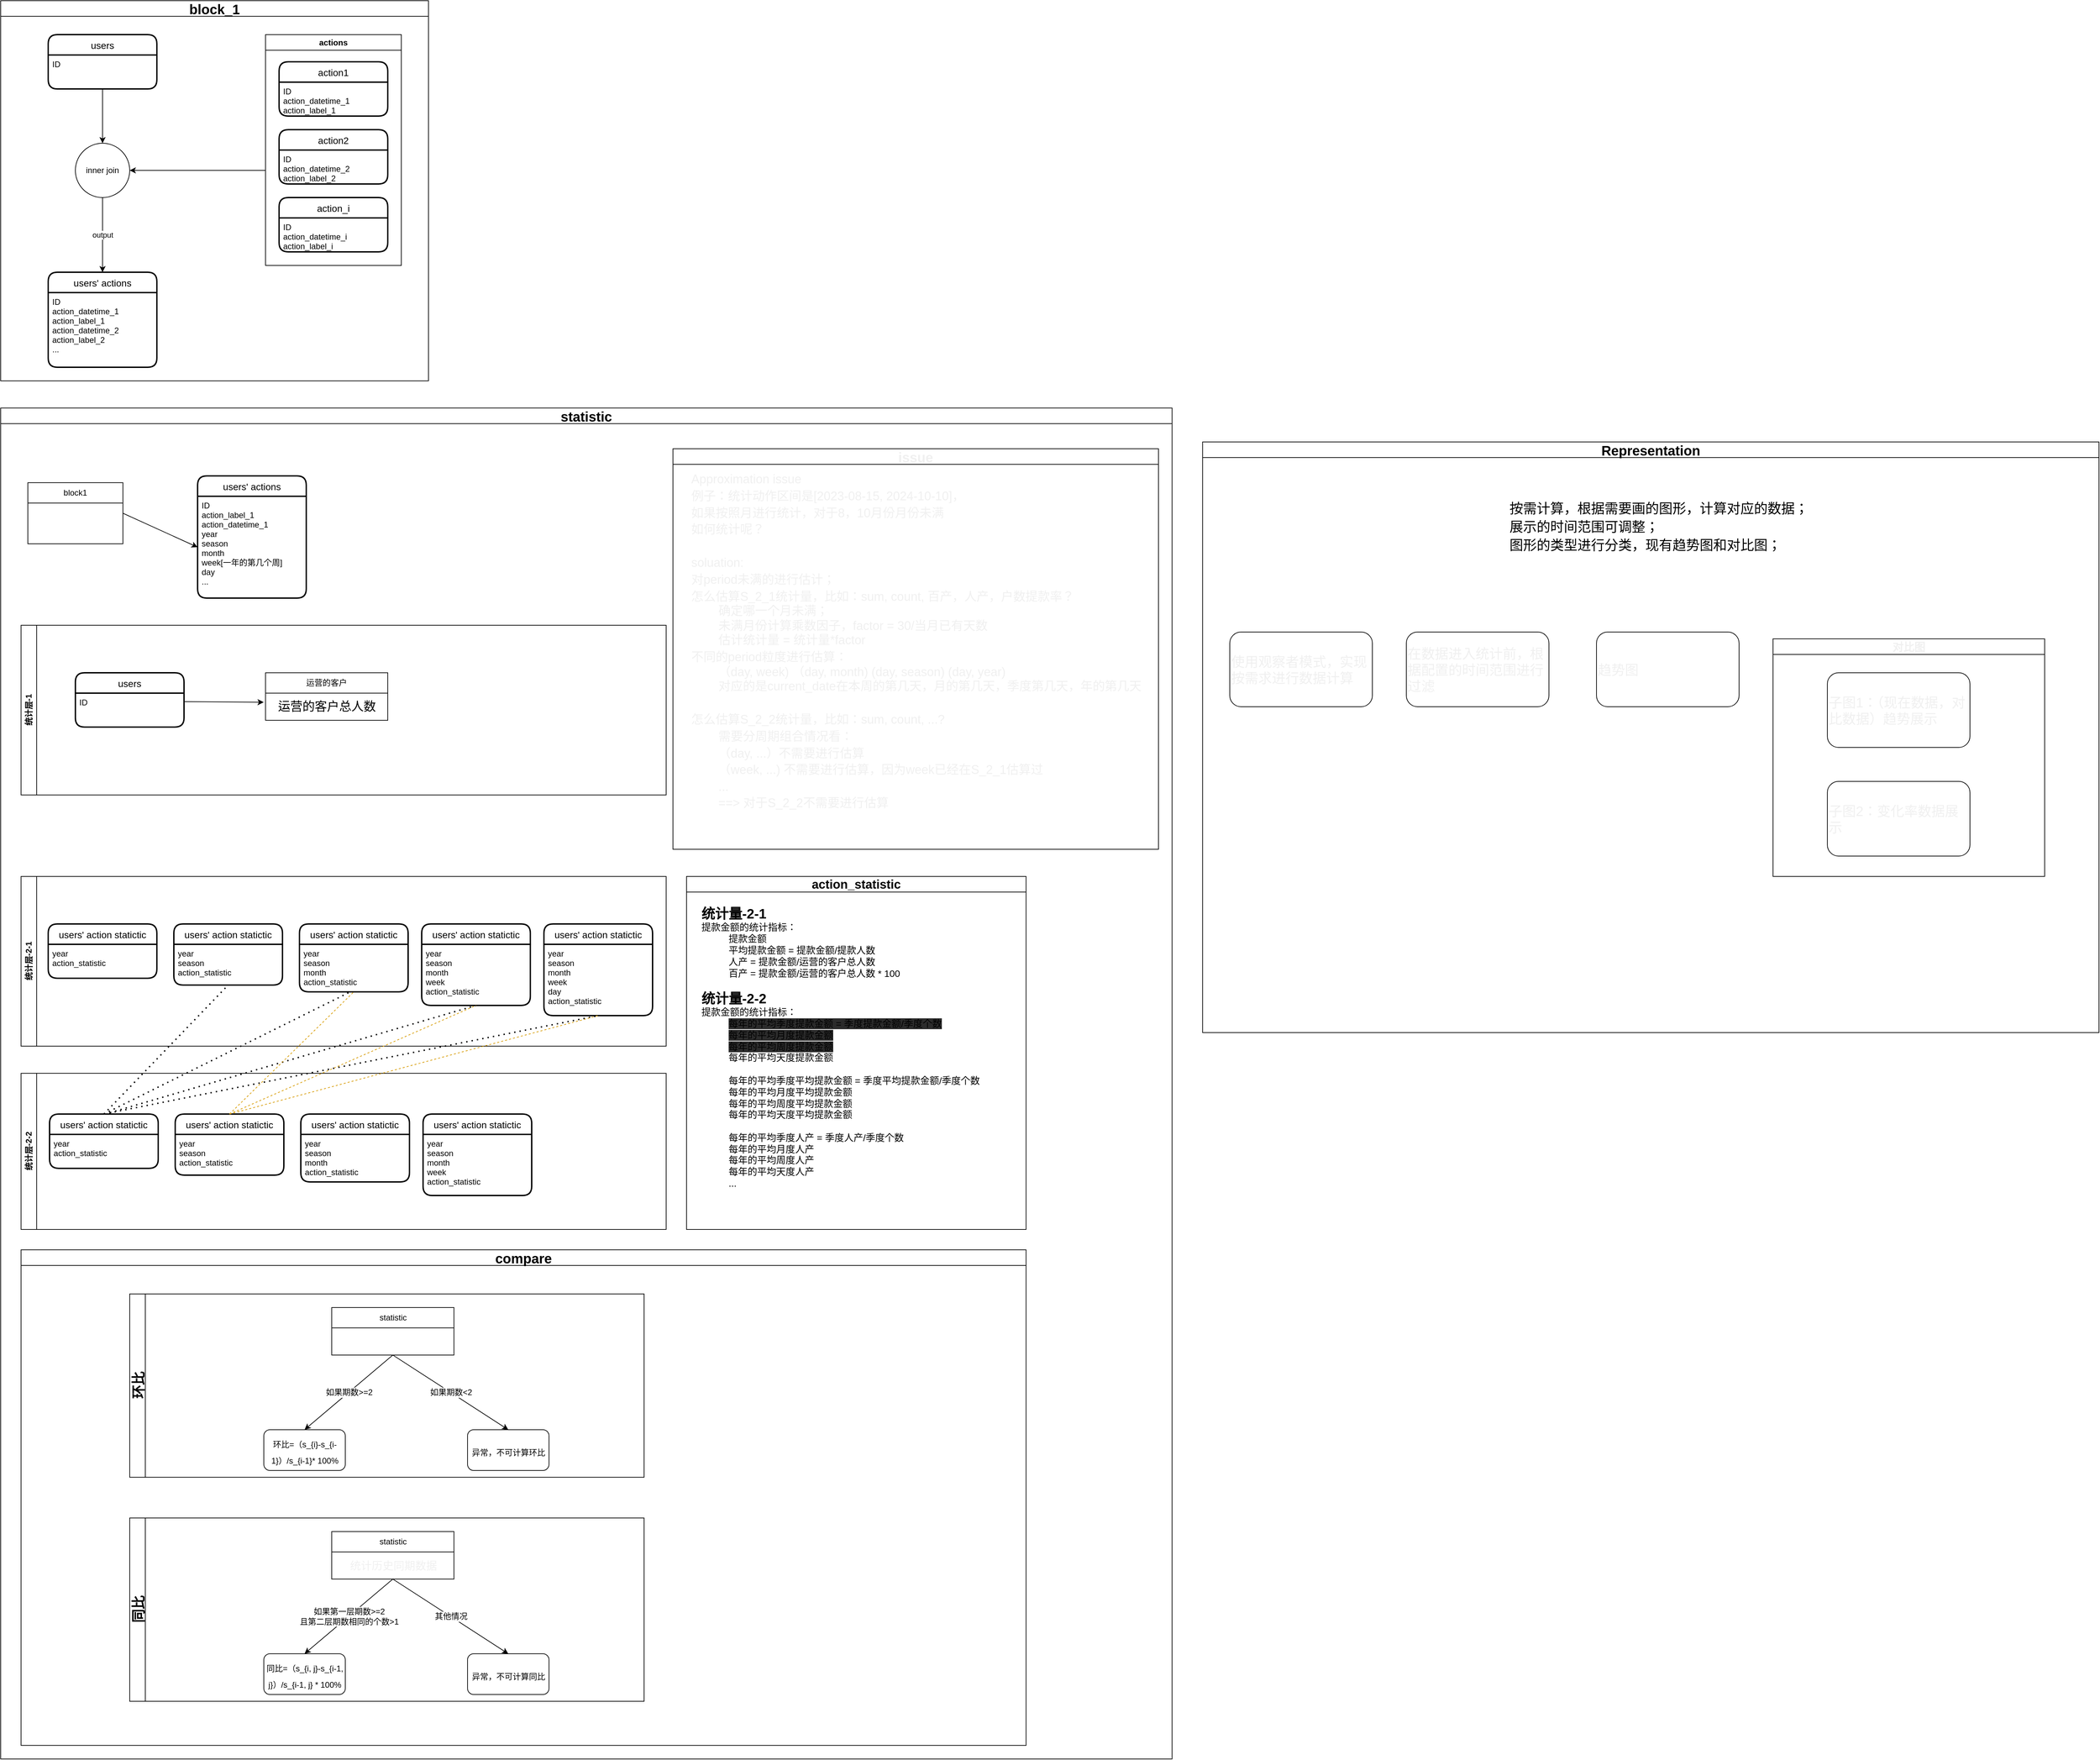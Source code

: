 <mxfile>
    <diagram id="wq6SJmn1VP6EEYiqU1X9" name="Page-1">
        <mxGraphModel dx="3315" dy="1068" grid="1" gridSize="10" guides="1" tooltips="1" connect="1" arrows="1" fold="1" page="1" pageScale="1" pageWidth="850" pageHeight="1100" math="0" shadow="0">
            <root>
                <mxCell id="0"/>
                <mxCell id="1" parent="0"/>
                <mxCell id="5" value="&lt;font style=&quot;font-size: 20px;&quot;&gt;block_1&lt;/font&gt;" style="swimlane;whiteSpace=wrap;html=1;" vertex="1" parent="1">
                    <mxGeometry x="-760" y="60" width="630" height="560" as="geometry"/>
                </mxCell>
                <mxCell id="6" value="users" style="swimlane;childLayout=stackLayout;horizontal=1;startSize=30;horizontalStack=0;rounded=1;fontSize=14;fontStyle=0;strokeWidth=2;resizeParent=0;resizeLast=1;shadow=0;dashed=0;align=center;" vertex="1" parent="5">
                    <mxGeometry x="70" y="50" width="160" height="80" as="geometry"/>
                </mxCell>
                <mxCell id="7" value="ID&#10;" style="align=left;strokeColor=none;fillColor=none;spacingLeft=4;fontSize=12;verticalAlign=top;resizable=0;rotatable=0;part=1;" vertex="1" parent="6">
                    <mxGeometry y="30" width="160" height="50" as="geometry"/>
                </mxCell>
                <mxCell id="8" value="actions" style="swimlane;whiteSpace=wrap;html=1;" vertex="1" parent="5">
                    <mxGeometry x="390" y="50" width="200" height="340" as="geometry"/>
                </mxCell>
                <mxCell id="9" value="action1" style="swimlane;childLayout=stackLayout;horizontal=1;startSize=30;horizontalStack=0;rounded=1;fontSize=14;fontStyle=0;strokeWidth=2;resizeParent=0;resizeLast=1;shadow=0;dashed=0;align=center;" vertex="1" parent="8">
                    <mxGeometry x="20" y="40" width="160" height="80" as="geometry"/>
                </mxCell>
                <mxCell id="10" value="ID&#10;action_datetime_1&#10;action_label_1" style="align=left;strokeColor=none;fillColor=none;spacingLeft=4;fontSize=12;verticalAlign=top;resizable=0;rotatable=0;part=1;" vertex="1" parent="9">
                    <mxGeometry y="30" width="160" height="50" as="geometry"/>
                </mxCell>
                <mxCell id="11" value="action2" style="swimlane;childLayout=stackLayout;horizontal=1;startSize=30;horizontalStack=0;rounded=1;fontSize=14;fontStyle=0;strokeWidth=2;resizeParent=0;resizeLast=1;shadow=0;dashed=0;align=center;" vertex="1" parent="8">
                    <mxGeometry x="20" y="140" width="160" height="80" as="geometry"/>
                </mxCell>
                <mxCell id="12" value="ID&#10;action_datetime_2&#10;action_label_2" style="align=left;strokeColor=none;fillColor=none;spacingLeft=4;fontSize=12;verticalAlign=top;resizable=0;rotatable=0;part=1;" vertex="1" parent="11">
                    <mxGeometry y="30" width="160" height="50" as="geometry"/>
                </mxCell>
                <mxCell id="13" value="action_i" style="swimlane;childLayout=stackLayout;horizontal=1;startSize=30;horizontalStack=0;rounded=1;fontSize=14;fontStyle=0;strokeWidth=2;resizeParent=0;resizeLast=1;shadow=0;dashed=0;align=center;" vertex="1" parent="8">
                    <mxGeometry x="20" y="240" width="160" height="80" as="geometry"/>
                </mxCell>
                <mxCell id="14" value="ID&#10;action_datetime_i&#10;action_label_i" style="align=left;strokeColor=none;fillColor=none;spacingLeft=4;fontSize=12;verticalAlign=top;resizable=0;rotatable=0;part=1;" vertex="1" parent="13">
                    <mxGeometry y="30" width="160" height="50" as="geometry"/>
                </mxCell>
                <mxCell id="15" value="inner join" style="ellipse;whiteSpace=wrap;html=1;aspect=fixed;" vertex="1" parent="5">
                    <mxGeometry x="110" y="210" width="80" height="80" as="geometry"/>
                </mxCell>
                <mxCell id="16" value="" style="endArrow=classic;html=1;exitX=0.5;exitY=1;exitDx=0;exitDy=0;" edge="1" parent="5" source="7" target="15">
                    <mxGeometry width="50" height="50" relative="1" as="geometry">
                        <mxPoint x="270" y="390" as="sourcePoint"/>
                        <mxPoint x="320" y="340" as="targetPoint"/>
                    </mxGeometry>
                </mxCell>
                <mxCell id="17" value="users' actions" style="swimlane;childLayout=stackLayout;horizontal=1;startSize=30;horizontalStack=0;rounded=1;fontSize=14;fontStyle=0;strokeWidth=2;resizeParent=0;resizeLast=1;shadow=0;dashed=0;align=center;" vertex="1" parent="5">
                    <mxGeometry x="70" y="400" width="160" height="140" as="geometry"/>
                </mxCell>
                <mxCell id="18" value="ID&#10;action_datetime_1&#10;action_label_1&#10;action_datetime_2&#10;action_label_2&#10;..." style="align=left;strokeColor=none;fillColor=none;spacingLeft=4;fontSize=12;verticalAlign=top;resizable=0;rotatable=0;part=1;" vertex="1" parent="17">
                    <mxGeometry y="30" width="160" height="110" as="geometry"/>
                </mxCell>
                <mxCell id="19" value="" style="endArrow=classic;html=1;exitX=0.5;exitY=1;exitDx=0;exitDy=0;entryX=0.5;entryY=0;entryDx=0;entryDy=0;" edge="1" parent="5" source="15" target="17">
                    <mxGeometry relative="1" as="geometry">
                        <mxPoint x="240" y="360" as="sourcePoint"/>
                        <mxPoint x="340" y="360" as="targetPoint"/>
                    </mxGeometry>
                </mxCell>
                <mxCell id="20" value="output" style="edgeLabel;resizable=0;html=1;align=center;verticalAlign=middle;" connectable="0" vertex="1" parent="19">
                    <mxGeometry relative="1" as="geometry"/>
                </mxCell>
                <mxCell id="21" value="" style="endArrow=classic;html=1;fontColor=#f0f0f0;entryX=1;entryY=0.5;entryDx=0;entryDy=0;" edge="1" parent="5" target="15">
                    <mxGeometry width="50" height="50" relative="1" as="geometry">
                        <mxPoint x="390" y="250" as="sourcePoint"/>
                        <mxPoint x="530" y="180" as="targetPoint"/>
                    </mxGeometry>
                </mxCell>
                <mxCell id="22" value="&lt;font style=&quot;font-size: 20px;&quot;&gt;statistic&lt;/font&gt;" style="swimlane;whiteSpace=wrap;html=1;startSize=23;" vertex="1" parent="1">
                    <mxGeometry x="-760" y="660" width="1725" height="1990" as="geometry"/>
                </mxCell>
                <mxCell id="23" value="users' actions" style="swimlane;childLayout=stackLayout;horizontal=1;startSize=30;horizontalStack=0;rounded=1;fontSize=14;fontStyle=0;strokeWidth=2;resizeParent=0;resizeLast=1;shadow=0;dashed=0;align=center;" vertex="1" parent="22">
                    <mxGeometry x="290" y="100" width="160" height="180" as="geometry"/>
                </mxCell>
                <mxCell id="24" value="ID&#10;action_label_1&#10;action_datetime_1&#10;year&#10;season&#10;month&#10;week[一年的第几个周]&#10;day&#10;..." style="align=left;strokeColor=none;fillColor=none;spacingLeft=4;fontSize=12;verticalAlign=top;resizable=0;rotatable=0;part=1;" vertex="1" parent="23">
                    <mxGeometry y="30" width="160" height="150" as="geometry"/>
                </mxCell>
                <mxCell id="25" value="block1" style="swimlane;fontStyle=0;childLayout=stackLayout;horizontal=1;startSize=30;horizontalStack=0;resizeParent=1;resizeParentMax=0;resizeLast=0;collapsible=1;marginBottom=0;whiteSpace=wrap;html=1;" vertex="1" parent="22">
                    <mxGeometry x="40" y="110" width="140" height="90" as="geometry"/>
                </mxCell>
                <mxCell id="29" value="" style="endArrow=classic;html=1;entryX=0;entryY=0.5;entryDx=0;entryDy=0;exitX=1;exitY=0.5;exitDx=0;exitDy=0;" edge="1" parent="22" source="25" target="24">
                    <mxGeometry width="50" height="50" relative="1" as="geometry">
                        <mxPoint x="190" y="170" as="sourcePoint"/>
                        <mxPoint x="240" y="120" as="targetPoint"/>
                    </mxGeometry>
                </mxCell>
                <mxCell id="30" value="统计层-2-1" style="swimlane;horizontal=0;whiteSpace=wrap;html=1;" vertex="1" parent="22">
                    <mxGeometry x="30" y="690" width="950" height="250" as="geometry"/>
                </mxCell>
                <mxCell id="31" value="users' action statictic" style="swimlane;childLayout=stackLayout;horizontal=1;startSize=30;horizontalStack=0;rounded=1;fontSize=14;fontStyle=0;strokeWidth=2;resizeParent=0;resizeLast=1;shadow=0;dashed=0;align=center;" vertex="1" parent="30">
                    <mxGeometry x="40" y="70" width="160" height="80" as="geometry"/>
                </mxCell>
                <mxCell id="32" value="year&#10;action_statistic" style="align=left;strokeColor=none;fillColor=none;spacingLeft=4;fontSize=12;verticalAlign=top;resizable=0;rotatable=0;part=1;" vertex="1" parent="31">
                    <mxGeometry y="30" width="160" height="50" as="geometry"/>
                </mxCell>
                <mxCell id="36" value="users' action statictic" style="swimlane;childLayout=stackLayout;horizontal=1;startSize=30;horizontalStack=0;rounded=1;fontSize=14;fontStyle=0;strokeWidth=2;resizeParent=0;resizeLast=1;shadow=0;dashed=0;align=center;" vertex="1" parent="30">
                    <mxGeometry x="225" y="70" width="160" height="90" as="geometry"/>
                </mxCell>
                <mxCell id="37" value="year&#10;season&#10;action_statistic" style="align=left;strokeColor=none;fillColor=none;spacingLeft=4;fontSize=12;verticalAlign=top;resizable=0;rotatable=0;part=1;" vertex="1" parent="36">
                    <mxGeometry y="30" width="160" height="60" as="geometry"/>
                </mxCell>
                <mxCell id="38" value="users' action statictic" style="swimlane;childLayout=stackLayout;horizontal=1;startSize=30;horizontalStack=0;rounded=1;fontSize=14;fontStyle=0;strokeWidth=2;resizeParent=0;resizeLast=1;shadow=0;dashed=0;align=center;" vertex="1" parent="30">
                    <mxGeometry x="410" y="70" width="160" height="100" as="geometry"/>
                </mxCell>
                <mxCell id="39" value="year&#10;season&#10;month&#10;action_statistic" style="align=left;strokeColor=none;fillColor=none;spacingLeft=4;fontSize=12;verticalAlign=top;resizable=0;rotatable=0;part=1;" vertex="1" parent="38">
                    <mxGeometry y="30" width="160" height="70" as="geometry"/>
                </mxCell>
                <mxCell id="40" value="users' action statictic" style="swimlane;childLayout=stackLayout;horizontal=1;startSize=30;horizontalStack=0;rounded=1;fontSize=14;fontStyle=0;strokeWidth=2;resizeParent=0;resizeLast=1;shadow=0;dashed=0;align=center;" vertex="1" parent="30">
                    <mxGeometry x="590" y="70" width="160" height="120" as="geometry"/>
                </mxCell>
                <mxCell id="41" value="year&#10;season&#10;month&#10;week&#10;action_statistic" style="align=left;strokeColor=none;fillColor=none;spacingLeft=4;fontSize=12;verticalAlign=top;resizable=0;rotatable=0;part=1;" vertex="1" parent="40">
                    <mxGeometry y="30" width="160" height="90" as="geometry"/>
                </mxCell>
                <mxCell id="42" value="users' action statictic" style="swimlane;childLayout=stackLayout;horizontal=1;startSize=30;horizontalStack=0;rounded=1;fontSize=14;fontStyle=0;strokeWidth=2;resizeParent=0;resizeLast=1;shadow=0;dashed=0;align=center;" vertex="1" parent="30">
                    <mxGeometry x="770" y="70" width="160" height="135" as="geometry"/>
                </mxCell>
                <mxCell id="43" value="year&#10;season&#10;month&#10;week&#10;day&#10;action_statistic" style="align=left;strokeColor=none;fillColor=none;spacingLeft=4;fontSize=12;verticalAlign=top;resizable=0;rotatable=0;part=1;" vertex="1" parent="42">
                    <mxGeometry y="30" width="160" height="105" as="geometry"/>
                </mxCell>
                <mxCell id="44" value="统计层-2-2" style="swimlane;horizontal=0;whiteSpace=wrap;html=1;" vertex="1" parent="22">
                    <mxGeometry x="30" y="980" width="950" height="230" as="geometry"/>
                </mxCell>
                <mxCell id="45" value="users' action statictic" style="swimlane;childLayout=stackLayout;horizontal=1;startSize=30;horizontalStack=0;rounded=1;fontSize=14;fontStyle=0;strokeWidth=2;resizeParent=0;resizeLast=1;shadow=0;dashed=0;align=center;" vertex="1" parent="44">
                    <mxGeometry x="42" y="60" width="160" height="80" as="geometry"/>
                </mxCell>
                <mxCell id="46" value="year&#10;action_statistic" style="align=left;strokeColor=none;fillColor=none;spacingLeft=4;fontSize=12;verticalAlign=top;resizable=0;rotatable=0;part=1;" vertex="1" parent="45">
                    <mxGeometry y="30" width="160" height="50" as="geometry"/>
                </mxCell>
                <mxCell id="47" value="users' action statictic" style="swimlane;childLayout=stackLayout;horizontal=1;startSize=30;horizontalStack=0;rounded=1;fontSize=14;fontStyle=0;strokeWidth=2;resizeParent=0;resizeLast=1;shadow=0;dashed=0;align=center;" vertex="1" parent="44">
                    <mxGeometry x="227" y="60" width="160" height="90" as="geometry"/>
                </mxCell>
                <mxCell id="48" value="year&#10;season&#10;action_statistic" style="align=left;strokeColor=none;fillColor=none;spacingLeft=4;fontSize=12;verticalAlign=top;resizable=0;rotatable=0;part=1;" vertex="1" parent="47">
                    <mxGeometry y="30" width="160" height="60" as="geometry"/>
                </mxCell>
                <mxCell id="49" value="users' action statictic" style="swimlane;childLayout=stackLayout;horizontal=1;startSize=30;horizontalStack=0;rounded=1;fontSize=14;fontStyle=0;strokeWidth=2;resizeParent=0;resizeLast=1;shadow=0;dashed=0;align=center;" vertex="1" parent="44">
                    <mxGeometry x="412" y="60" width="160" height="100" as="geometry"/>
                </mxCell>
                <mxCell id="50" value="year&#10;season&#10;month&#10;action_statistic" style="align=left;strokeColor=none;fillColor=none;spacingLeft=4;fontSize=12;verticalAlign=top;resizable=0;rotatable=0;part=1;" vertex="1" parent="49">
                    <mxGeometry y="30" width="160" height="70" as="geometry"/>
                </mxCell>
                <mxCell id="51" value="users' action statictic" style="swimlane;childLayout=stackLayout;horizontal=1;startSize=30;horizontalStack=0;rounded=1;fontSize=14;fontStyle=0;strokeWidth=2;resizeParent=0;resizeLast=1;shadow=0;dashed=0;align=center;" vertex="1" parent="44">
                    <mxGeometry x="592" y="60" width="160" height="120" as="geometry"/>
                </mxCell>
                <mxCell id="52" value="year&#10;season&#10;month&#10;week&#10;action_statistic" style="align=left;strokeColor=none;fillColor=none;spacingLeft=4;fontSize=12;verticalAlign=top;resizable=0;rotatable=0;part=1;" vertex="1" parent="51">
                    <mxGeometry y="30" width="160" height="90" as="geometry"/>
                </mxCell>
                <mxCell id="58" value="" style="endArrow=none;dashed=1;html=1;dashPattern=1 3;strokeWidth=2;entryX=0.5;entryY=1;entryDx=0;entryDy=0;exitX=0.5;exitY=0;exitDx=0;exitDy=0;" edge="1" parent="22" source="45" target="37">
                    <mxGeometry width="50" height="50" relative="1" as="geometry">
                        <mxPoint x="550" y="960" as="sourcePoint"/>
                        <mxPoint x="600" y="910" as="targetPoint"/>
                    </mxGeometry>
                </mxCell>
                <mxCell id="59" value="" style="endArrow=none;dashed=1;html=1;dashPattern=1 3;strokeWidth=2;entryX=0.456;entryY=1.014;entryDx=0;entryDy=0;exitX=0.5;exitY=0;exitDx=0;exitDy=0;entryPerimeter=0;" edge="1" parent="22" source="45" target="39">
                    <mxGeometry width="50" height="50" relative="1" as="geometry">
                        <mxPoint x="344" y="1050" as="sourcePoint"/>
                        <mxPoint x="345" y="860" as="targetPoint"/>
                    </mxGeometry>
                </mxCell>
                <mxCell id="60" value="" style="endArrow=none;dashed=1;html=1;dashPattern=1 3;strokeWidth=2;entryX=0.5;entryY=1;entryDx=0;entryDy=0;exitX=0.556;exitY=-0.025;exitDx=0;exitDy=0;exitPerimeter=0;" edge="1" parent="22" source="45" target="41">
                    <mxGeometry width="50" height="50" relative="1" as="geometry">
                        <mxPoint x="344" y="1050" as="sourcePoint"/>
                        <mxPoint x="522.96" y="870.98" as="targetPoint"/>
                    </mxGeometry>
                </mxCell>
                <mxCell id="61" value="" style="endArrow=none;dashed=1;html=1;dashPattern=1 3;strokeWidth=2;entryX=0.5;entryY=1;entryDx=0;entryDy=0;exitX=0.5;exitY=0;exitDx=0;exitDy=0;" edge="1" parent="22" source="45" target="43">
                    <mxGeometry width="50" height="50" relative="1" as="geometry">
                        <mxPoint x="352.96" y="1048" as="sourcePoint"/>
                        <mxPoint x="710" y="890" as="targetPoint"/>
                    </mxGeometry>
                </mxCell>
                <mxCell id="66" value="统计层-1" style="swimlane;horizontal=0;whiteSpace=wrap;html=1;" vertex="1" parent="22">
                    <mxGeometry x="30" y="320" width="950" height="250" as="geometry"/>
                </mxCell>
                <mxCell id="77" value="运营的客户" style="swimlane;fontStyle=0;childLayout=stackLayout;horizontal=1;startSize=30;horizontalStack=0;resizeParent=1;resizeParentMax=0;resizeLast=0;collapsible=1;marginBottom=0;whiteSpace=wrap;html=1;" vertex="1" parent="66">
                    <mxGeometry x="360" y="70" width="180" height="70" as="geometry"/>
                </mxCell>
                <mxCell id="78" value="&lt;span style=&quot;font-size: 18px;&quot;&gt;运营的客户总人数&lt;/span&gt;" style="text;html=1;align=center;verticalAlign=middle;resizable=0;points=[];autosize=1;strokeColor=none;fillColor=none;fontSize=12;" vertex="1" parent="77">
                    <mxGeometry y="30" width="180" height="40" as="geometry"/>
                </mxCell>
                <mxCell id="116" value="users" style="swimlane;childLayout=stackLayout;horizontal=1;startSize=30;horizontalStack=0;rounded=1;fontSize=14;fontStyle=0;strokeWidth=2;resizeParent=0;resizeLast=1;shadow=0;dashed=0;align=center;" vertex="1" parent="66">
                    <mxGeometry x="80" y="70" width="160" height="80" as="geometry"/>
                </mxCell>
                <mxCell id="117" value="ID&#10;" style="align=left;strokeColor=none;fillColor=none;spacingLeft=4;fontSize=12;verticalAlign=top;resizable=0;rotatable=0;part=1;" vertex="1" parent="116">
                    <mxGeometry y="30" width="160" height="50" as="geometry"/>
                </mxCell>
                <mxCell id="118" value="" style="endArrow=classic;html=1;fontSize=12;exitX=1;exitY=0.25;exitDx=0;exitDy=0;entryX=-0.015;entryY=0.335;entryDx=0;entryDy=0;entryPerimeter=0;" edge="1" parent="66" source="117" target="78">
                    <mxGeometry width="50" height="50" relative="1" as="geometry">
                        <mxPoint x="240" y="120" as="sourcePoint"/>
                        <mxPoint x="350" y="113" as="targetPoint"/>
                    </mxGeometry>
                </mxCell>
                <mxCell id="79" value="" style="endArrow=none;dashed=1;html=1;fontSize=18;entryX=0.5;entryY=1;entryDx=0;entryDy=0;exitX=0.5;exitY=0;exitDx=0;exitDy=0;fillColor=#ffcd28;gradientColor=#ffa500;strokeColor=#d79b00;" edge="1" parent="22" source="47" target="39">
                    <mxGeometry width="50" height="50" relative="1" as="geometry">
                        <mxPoint x="450" y="930" as="sourcePoint"/>
                        <mxPoint x="500" y="880" as="targetPoint"/>
                    </mxGeometry>
                </mxCell>
                <mxCell id="80" value="" style="endArrow=none;dashed=1;html=1;fontSize=18;entryX=0.5;entryY=1;entryDx=0;entryDy=0;exitX=0.5;exitY=0;exitDx=0;exitDy=0;fillColor=#ffcd28;gradientColor=#ffa500;strokeColor=#d79b00;" edge="1" parent="22" source="47" target="41">
                    <mxGeometry width="50" height="50" relative="1" as="geometry">
                        <mxPoint x="347" y="1050" as="sourcePoint"/>
                        <mxPoint x="530" y="870" as="targetPoint"/>
                    </mxGeometry>
                </mxCell>
                <mxCell id="81" value="" style="endArrow=none;dashed=1;html=1;fontSize=18;entryX=0.5;entryY=1;entryDx=0;entryDy=0;exitX=0.5;exitY=0;exitDx=0;exitDy=0;fillColor=#ffcd28;gradientColor=#ffa500;strokeColor=#d79b00;" edge="1" parent="22" source="47" target="43">
                    <mxGeometry width="50" height="50" relative="1" as="geometry">
                        <mxPoint x="347" y="1050" as="sourcePoint"/>
                        <mxPoint x="710" y="890" as="targetPoint"/>
                    </mxGeometry>
                </mxCell>
                <mxCell id="85" value="action_statistic" style="swimlane;whiteSpace=wrap;html=1;fontSize=18;" vertex="1" parent="22">
                    <mxGeometry x="1010" y="690" width="500" height="520" as="geometry"/>
                </mxCell>
                <mxCell id="88" value="&lt;font style=&quot;font-size: 20px;&quot;&gt;&lt;b&gt;统计量-2-1&lt;/b&gt;&lt;/font&gt;&lt;br&gt;提款金额的统计指标：&lt;br&gt;&lt;blockquote style=&quot;margin: 0 0 0 40px; border: none; padding: 0px;&quot;&gt;提款金额&lt;br&gt;平均提款金额 = 提款金额/提款人数&lt;br&gt;人产 = 提款金额/运营的客户总人数&lt;br&gt;百产 = 提款金额/运营的客户总人数 * 100&lt;/blockquote&gt;&lt;br&gt;&lt;font style=&quot;font-size: 20px;&quot;&gt;&lt;b&gt;统计量-2-2&lt;/b&gt;&lt;/font&gt;&lt;br&gt;提款金额的统计指标：&lt;br&gt;&lt;blockquote style=&quot;margin: 0 0 0 40px; border: none; padding: 0px;&quot;&gt;&lt;span style=&quot;background-color: rgb(43, 43, 43);&quot;&gt;每年的平均季度提款金额 = 季度提款金额/季度个数&lt;br&gt;&lt;/span&gt;&lt;span style=&quot;background-color: rgb(43, 43, 43);&quot;&gt;每年的平均月度提款金额&lt;br&gt;&lt;/span&gt;&lt;span style=&quot;background-color: rgb(43, 43, 43);&quot;&gt;每年的平均周度提款金额&lt;/span&gt;&lt;/blockquote&gt;&lt;blockquote style=&quot;margin: 0 0 0 40px; border: none; padding: 0px;&quot;&gt;每年的平均天度提款金额&lt;span style=&quot;background-color: rgb(43, 43, 43);&quot;&gt;&lt;br&gt;&lt;/span&gt;&lt;/blockquote&gt;&lt;blockquote style=&quot;margin: 0 0 0 40px; border: none; padding: 0px;&quot;&gt;&lt;span style=&quot;background-color: rgb(43, 43, 43);&quot;&gt;&lt;br&gt;&lt;/span&gt;&lt;/blockquote&gt;&lt;blockquote style=&quot;margin: 0 0 0 40px; border: none; padding: 0px;&quot;&gt;每年的平均季度平均提款金额 = 季度平均提款金额/季度个数&lt;br&gt;每年的平均月度平均提款金额&lt;br&gt;每年的平均周度平均提款金额&lt;/blockquote&gt;&lt;blockquote style=&quot;margin: 0 0 0 40px; border: none; padding: 0px;&quot;&gt;每年的平均天度平均提款金额&lt;br&gt;&lt;/blockquote&gt;&lt;blockquote style=&quot;margin: 0 0 0 40px; border: none; padding: 0px;&quot;&gt;&lt;br&gt;&lt;/blockquote&gt;&lt;blockquote style=&quot;margin: 0 0 0 40px; border: none; padding: 0px;&quot;&gt;每年的平均季度人产 = 季度人产/季度个数&lt;br&gt;每年的平均月度人产&amp;nbsp;&lt;br&gt;每年的平均周度人产&lt;/blockquote&gt;&lt;blockquote style=&quot;margin: 0 0 0 40px; border: none; padding: 0px;&quot;&gt;每年的平均天度人产&lt;br&gt;&lt;/blockquote&gt;&lt;blockquote style=&quot;margin: 0 0 0 40px; border: none; padding: 0px;&quot;&gt;...&lt;/blockquote&gt;&lt;blockquote style=&quot;margin: 0 0 0 40px; border: none; padding: 0px;&quot;&gt;&lt;br&gt;&lt;/blockquote&gt;" style="text;html=1;align=left;verticalAlign=middle;resizable=0;points=[];autosize=1;strokeColor=none;fillColor=none;fontSize=14;" vertex="1" parent="85">
                    <mxGeometry x="20" y="35" width="430" height="450" as="geometry"/>
                </mxCell>
                <mxCell id="90" value="compare" style="swimlane;whiteSpace=wrap;html=1;fontSize=20;" vertex="1" parent="22">
                    <mxGeometry x="30" y="1240" width="1480" height="730" as="geometry"/>
                </mxCell>
                <mxCell id="91" value="环比" style="swimlane;horizontal=0;whiteSpace=wrap;html=1;fontSize=20;" vertex="1" parent="90">
                    <mxGeometry x="160" y="65" width="757.5" height="270" as="geometry"/>
                </mxCell>
                <mxCell id="95" value="&lt;span style=&quot;&quot;&gt;&lt;font style=&quot;font-size: 12px;&quot;&gt;环比=（s_{i}-s_{i-1}）/s_{i-1}* 100%&lt;/font&gt;&lt;/span&gt;" style="whiteSpace=wrap;html=1;fontSize=20;rounded=1;" vertex="1" parent="91">
                    <mxGeometry x="197.5" y="200" width="120" height="60" as="geometry"/>
                </mxCell>
                <mxCell id="99" value="statistic" style="swimlane;fontStyle=0;childLayout=stackLayout;horizontal=1;startSize=30;horizontalStack=0;resizeParent=1;resizeParentMax=0;resizeLast=0;collapsible=1;marginBottom=0;whiteSpace=wrap;html=1;" vertex="1" parent="91">
                    <mxGeometry x="297.5" y="20" width="180" height="70" as="geometry"/>
                </mxCell>
                <mxCell id="103" value="" style="endArrow=classic;html=1;fontSize=12;exitX=0.5;exitY=1;exitDx=0;exitDy=0;entryX=0.5;entryY=0;entryDx=0;entryDy=0;" edge="1" parent="91" source="99" target="95">
                    <mxGeometry relative="1" as="geometry">
                        <mxPoint x="427.5" y="310" as="sourcePoint"/>
                        <mxPoint x="527.5" y="310" as="targetPoint"/>
                    </mxGeometry>
                </mxCell>
                <mxCell id="104" value="如果期数&amp;gt;=2" style="edgeLabel;resizable=0;html=1;align=center;verticalAlign=middle;fontSize=12;" connectable="0" vertex="1" parent="103">
                    <mxGeometry relative="1" as="geometry"/>
                </mxCell>
                <mxCell id="105" value="&lt;span style=&quot;font-size: 12px;&quot;&gt;异常，不可计算环比&lt;/span&gt;" style="whiteSpace=wrap;html=1;fontSize=20;rounded=1;" vertex="1" parent="91">
                    <mxGeometry x="497.5" y="200" width="120" height="60" as="geometry"/>
                </mxCell>
                <mxCell id="106" value="" style="endArrow=classic;html=1;fontSize=12;exitX=0.5;exitY=1;exitDx=0;exitDy=0;entryX=0.5;entryY=0;entryDx=0;entryDy=0;" edge="1" parent="91" source="99" target="105">
                    <mxGeometry relative="1" as="geometry">
                        <mxPoint x="397.5" y="100" as="sourcePoint"/>
                        <mxPoint x="267.5" y="210" as="targetPoint"/>
                    </mxGeometry>
                </mxCell>
                <mxCell id="107" value="如果期数&amp;lt;2" style="edgeLabel;resizable=0;html=1;align=center;verticalAlign=middle;fontSize=12;" connectable="0" vertex="1" parent="106">
                    <mxGeometry relative="1" as="geometry"/>
                </mxCell>
                <mxCell id="108" value="同比" style="swimlane;horizontal=0;whiteSpace=wrap;html=1;fontSize=20;" vertex="1" parent="90">
                    <mxGeometry x="160" y="395" width="757.5" height="270" as="geometry"/>
                </mxCell>
                <mxCell id="109" value="&lt;span style=&quot;&quot;&gt;&lt;font style=&quot;font-size: 12px;&quot;&gt;同比=（s_{i, j}-s_{i-1, j}）/s_{i-1, j} * 100%&lt;/font&gt;&lt;/span&gt;" style="whiteSpace=wrap;html=1;fontSize=20;rounded=1;" vertex="1" parent="108">
                    <mxGeometry x="197.5" y="200" width="120" height="60" as="geometry"/>
                </mxCell>
                <mxCell id="110" value="statistic" style="swimlane;fontStyle=0;childLayout=stackLayout;horizontal=1;startSize=30;horizontalStack=0;resizeParent=1;resizeParentMax=0;resizeLast=0;collapsible=1;marginBottom=0;whiteSpace=wrap;html=1;" vertex="1" parent="108">
                    <mxGeometry x="297.5" y="20" width="180" height="70" as="geometry"/>
                </mxCell>
                <mxCell id="127" value="&lt;font style=&quot;font-size: 16px;&quot;&gt;统计历史同期数据&lt;/font&gt;" style="text;html=1;align=center;verticalAlign=middle;resizable=0;points=[];autosize=1;strokeColor=none;fillColor=none;fontSize=18;fontColor=#f0f0f0;" vertex="1" parent="110">
                    <mxGeometry y="30" width="180" height="40" as="geometry"/>
                </mxCell>
                <mxCell id="111" value="" style="endArrow=classic;html=1;fontSize=12;exitX=0.5;exitY=1;exitDx=0;exitDy=0;entryX=0.5;entryY=0;entryDx=0;entryDy=0;" edge="1" parent="108" source="110" target="109">
                    <mxGeometry relative="1" as="geometry">
                        <mxPoint x="427.5" y="310" as="sourcePoint"/>
                        <mxPoint x="527.5" y="310" as="targetPoint"/>
                    </mxGeometry>
                </mxCell>
                <mxCell id="112" value="如果第一层期数&amp;gt;=2&lt;br&gt;且第二层期数相同的个数&amp;gt;1" style="edgeLabel;resizable=0;html=1;align=center;verticalAlign=middle;fontSize=12;" connectable="0" vertex="1" parent="111">
                    <mxGeometry relative="1" as="geometry"/>
                </mxCell>
                <mxCell id="113" value="&lt;span style=&quot;font-size: 12px;&quot;&gt;异常，不可计算同比&lt;/span&gt;" style="whiteSpace=wrap;html=1;fontSize=20;rounded=1;" vertex="1" parent="108">
                    <mxGeometry x="497.5" y="200" width="120" height="60" as="geometry"/>
                </mxCell>
                <mxCell id="114" value="" style="endArrow=classic;html=1;fontSize=12;exitX=0.5;exitY=1;exitDx=0;exitDy=0;entryX=0.5;entryY=0;entryDx=0;entryDy=0;" edge="1" parent="108" source="110" target="113">
                    <mxGeometry relative="1" as="geometry">
                        <mxPoint x="397.5" y="100" as="sourcePoint"/>
                        <mxPoint x="267.5" y="210" as="targetPoint"/>
                    </mxGeometry>
                </mxCell>
                <mxCell id="115" value="其他情况" style="edgeLabel;resizable=0;html=1;align=center;verticalAlign=middle;fontSize=12;" connectable="0" vertex="1" parent="114">
                    <mxGeometry relative="1" as="geometry"/>
                </mxCell>
                <mxCell id="125" value="issue" style="swimlane;whiteSpace=wrap;html=1;fontSize=20;fontColor=#f0f0f0;" vertex="1" parent="22">
                    <mxGeometry x="990" y="60" width="715" height="590" as="geometry"/>
                </mxCell>
                <mxCell id="126" value="&lt;font style=&quot;font-size: 18px;&quot;&gt;&lt;div style=&quot;color: rgb(204, 204, 204); background-color: rgb(31, 31, 31); font-family: Consolas, &amp;quot;Courier New&amp;quot;, monospace; font-size: 14px; line-height: 19px;&quot;&gt;&lt;/div&gt;Approximation issue&lt;br&gt;例子：统计动作区间是[2023-08-15, 2024-10-10]，&lt;br&gt;如果按照月进行统计，对于8，10月份月份未满&lt;br&gt;如何统计呢？&lt;br&gt;&lt;br&gt;soluation:&lt;br&gt;对period未满的进行估计；&lt;br&gt;怎么估算S_2_1统计量，比如：sum, count, 百产，人产，户数提款率？&lt;br&gt;&lt;/font&gt;&lt;blockquote style=&quot;margin: 0px 0px 0px 40px; border: none; padding: 0px; font-size: 18px;&quot;&gt;&lt;font style=&quot;font-size: 18px;&quot;&gt;确定哪一个月未满；&lt;/font&gt;&lt;/blockquote&gt;&lt;blockquote style=&quot;margin: 0px 0px 0px 40px; border: none; padding: 0px; font-size: 18px;&quot;&gt;&lt;font style=&quot;font-size: 18px;&quot;&gt;未满月份计算乘数因子，factor = 30/当月已有天数&lt;/font&gt;&lt;/blockquote&gt;&lt;blockquote style=&quot;margin: 0px 0px 0px 40px; border: none; padding: 0px; font-size: 18px;&quot;&gt;&lt;font style=&quot;font-size: 18px;&quot;&gt;估计统计量 = 统计量*factor&lt;/font&gt;&lt;/blockquote&gt;&lt;font style=&quot;font-size: 18px;&quot;&gt;不同的period粒度进行估算：&lt;br&gt;&lt;blockquote style=&quot;margin: 0 0 0 40px; border: none; padding: 0px;&quot;&gt;&lt;font style=&quot;font-size: 18px;&quot;&gt;（day, week) （day, month) (day, season) (day, year)&lt;/font&gt;&lt;/blockquote&gt;&lt;blockquote style=&quot;margin: 0 0 0 40px; border: none; padding: 0px;&quot;&gt;对应的是current_date在本周的第几天，月的第几天，季度第几天，年的第几天&lt;/blockquote&gt;&lt;font style=&quot;font-size: 18px;&quot;&gt;&lt;br&gt;怎么估算S_2_2统计量，比如：sum, count, ...?&lt;br&gt;&lt;/font&gt;&lt;/font&gt;&lt;blockquote style=&quot;margin: 0 0 0 40px; border: none; padding: 0px;&quot;&gt;&lt;font style=&quot;font-size: 18px;&quot;&gt;&lt;font style=&quot;font-size: 18px;&quot;&gt;需要分周期组合情况看：&lt;/font&gt;&lt;/font&gt;&lt;/blockquote&gt;&lt;blockquote style=&quot;margin: 0 0 0 40px; border: none; padding: 0px;&quot;&gt;&lt;font style=&quot;font-size: 18px;&quot;&gt;&lt;font style=&quot;font-size: 18px;&quot;&gt;（day, ...）不需要进行估算&lt;/font&gt;&lt;/font&gt;&lt;/blockquote&gt;&lt;blockquote style=&quot;margin: 0 0 0 40px; border: none; padding: 0px;&quot;&gt;&lt;font style=&quot;font-size: 18px;&quot;&gt;&lt;font style=&quot;font-size: 18px;&quot;&gt;（week, ...) 不需要进行估算，因为week已经在S_2_1估算过&lt;/font&gt;&lt;/font&gt;&lt;/blockquote&gt;&lt;blockquote style=&quot;margin: 0 0 0 40px; border: none; padding: 0px;&quot;&gt;&lt;span style=&quot;font-size: 18px;&quot;&gt;...&lt;/span&gt;&lt;/blockquote&gt;&lt;blockquote style=&quot;margin: 0 0 0 40px; border: none; padding: 0px;&quot;&gt;&lt;span style=&quot;font-size: 18px;&quot;&gt;==&amp;gt; 对于S_2_2不需要进行估算&lt;/span&gt;&lt;/blockquote&gt;&lt;font style=&quot;font-size: 18px;&quot;&gt;&lt;font style=&quot;font-size: 18px;&quot;&gt;&lt;br&gt;&lt;/font&gt;&lt;/font&gt;" style="text;html=1;align=left;verticalAlign=middle;resizable=0;points=[];autosize=1;strokeColor=none;fillColor=none;fontSize=20;fontColor=#f0f0f0;" vertex="1" parent="125">
                    <mxGeometry x="25" y="25" width="690" height="540" as="geometry"/>
                </mxCell>
                <mxCell id="119" value="&lt;font style=&quot;font-size: 20px;&quot;&gt;Representation&lt;/font&gt;" style="swimlane;whiteSpace=wrap;html=1;fontSize=12;" vertex="1" parent="1">
                    <mxGeometry x="1010" y="710" width="1320" height="870" as="geometry"/>
                </mxCell>
                <mxCell id="120" value="&lt;div style=&quot;line-height: 135%;&quot;&gt;&lt;div style=&quot;line-height: 135%;&quot;&gt;按需计算，根据需要画的图形，计算对应的数据；&lt;/div&gt;&lt;div style=&quot;line-height: 135%;&quot;&gt;展示的时间范围可调整；&lt;/div&gt;&lt;div style=&quot;line-height: 135%;&quot;&gt;图形的类型进行分类，现有趋势图和对比图；&lt;/div&gt;&lt;/div&gt;" style="text;html=1;align=left;verticalAlign=middle;resizable=0;points=[];autosize=1;strokeColor=none;fillColor=none;fontSize=20;" vertex="1" parent="119">
                    <mxGeometry x="450" y="80" width="460" height="90" as="geometry"/>
                </mxCell>
                <mxCell id="121" value="使用观察者模式，实现按需求进行数据计算" style="rounded=1;whiteSpace=wrap;html=1;fontSize=20;fontColor=#f0f0f0;align=left;" vertex="1" parent="119">
                    <mxGeometry x="40" y="280" width="210" height="110" as="geometry"/>
                </mxCell>
                <mxCell id="122" value="在数据进入统计前，根据配置的时间范围进行过滤" style="rounded=1;whiteSpace=wrap;html=1;fontSize=20;fontColor=#f0f0f0;align=left;" vertex="1" parent="119">
                    <mxGeometry x="300" y="280" width="210" height="110" as="geometry"/>
                </mxCell>
                <mxCell id="123" value="趋势图" style="rounded=1;whiteSpace=wrap;html=1;fontSize=20;fontColor=#f0f0f0;align=left;" vertex="1" parent="119">
                    <mxGeometry x="580" y="280" width="210" height="110" as="geometry"/>
                </mxCell>
                <mxCell id="129" value="对比图" style="swimlane;whiteSpace=wrap;html=1;fontSize=16;fontColor=#f0f0f0;" vertex="1" parent="119">
                    <mxGeometry x="840" y="290" width="400" height="350" as="geometry"/>
                </mxCell>
                <mxCell id="130" value="子图1：（现在数据，对比数据）趋势展示" style="rounded=1;whiteSpace=wrap;html=1;fontSize=20;fontColor=#f0f0f0;align=left;" vertex="1" parent="129">
                    <mxGeometry x="80" y="50" width="210" height="110" as="geometry"/>
                </mxCell>
                <mxCell id="131" value="子图2：变化率数据展示" style="rounded=1;whiteSpace=wrap;html=1;fontSize=20;fontColor=#f0f0f0;align=left;" vertex="1" parent="129">
                    <mxGeometry x="80" y="210" width="210" height="110" as="geometry"/>
                </mxCell>
            </root>
        </mxGraphModel>
    </diagram>
</mxfile>